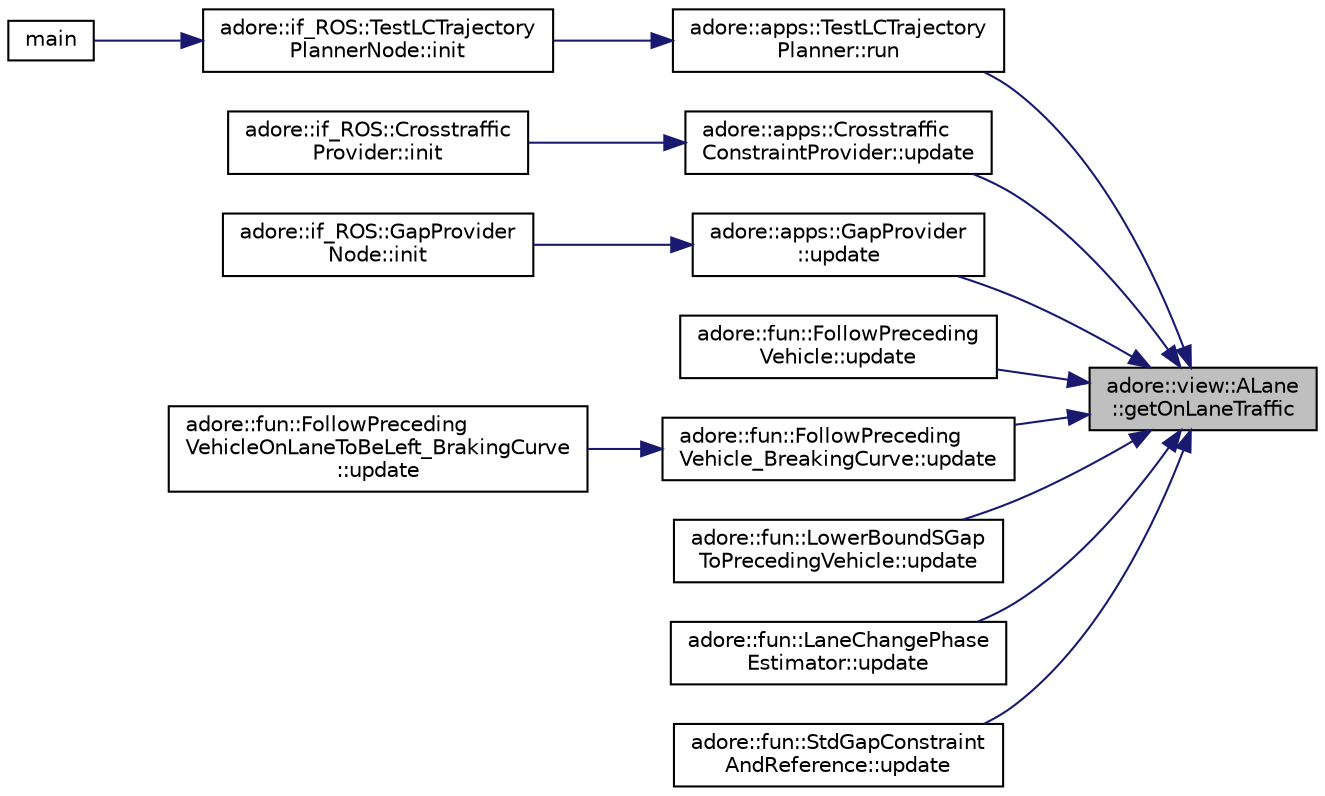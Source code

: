 digraph "adore::view::ALane::getOnLaneTraffic"
{
 // LATEX_PDF_SIZE
  edge [fontname="Helvetica",fontsize="10",labelfontname="Helvetica",labelfontsize="10"];
  node [fontname="Helvetica",fontsize="10",shape=record];
  rankdir="RL";
  Node1 [label="adore::view::ALane\l::getOnLaneTraffic",height=0.2,width=0.4,color="black", fillcolor="grey75", style="filled", fontcolor="black",tooltip=" "];
  Node1 -> Node2 [dir="back",color="midnightblue",fontsize="10",style="solid",fontname="Helvetica"];
  Node2 [label="adore::apps::TestLCTrajectory\lPlanner::run",height=0.2,width=0.4,color="black", fillcolor="white", style="filled",URL="$classadore_1_1apps_1_1TestLCTrajectoryPlanner.html#ac2912d7058c947a47405a0ce64e5609f",tooltip=" "];
  Node2 -> Node3 [dir="back",color="midnightblue",fontsize="10",style="solid",fontname="Helvetica"];
  Node3 [label="adore::if_ROS::TestLCTrajectory\lPlannerNode::init",height=0.2,width=0.4,color="black", fillcolor="white", style="filled",URL="$classadore_1_1if__ROS_1_1TestLCTrajectoryPlannerNode.html#aadf9b829e6afee6af3219321b72d4d3c",tooltip=" "];
  Node3 -> Node4 [dir="back",color="midnightblue",fontsize="10",style="solid",fontname="Helvetica"];
  Node4 [label="main",height=0.2,width=0.4,color="black", fillcolor="white", style="filled",URL="$test__lc__trajectory__planner__node_8cpp.html#a3c04138a5bfe5d72780bb7e82a18e627",tooltip=" "];
  Node1 -> Node5 [dir="back",color="midnightblue",fontsize="10",style="solid",fontname="Helvetica"];
  Node5 [label="adore::apps::Crosstraffic\lConstraintProvider::update",height=0.2,width=0.4,color="black", fillcolor="white", style="filled",URL="$classadore_1_1apps_1_1CrosstrafficConstraintProvider.html#a0f7c175bc04bbe6607282bc99f5f4898",tooltip="update data, views and recompute constraints"];
  Node5 -> Node6 [dir="back",color="midnightblue",fontsize="10",style="solid",fontname="Helvetica"];
  Node6 [label="adore::if_ROS::Crosstraffic\lProvider::init",height=0.2,width=0.4,color="black", fillcolor="white", style="filled",URL="$classadore_1_1if__ROS_1_1CrosstrafficProvider.html#ac4aae75f5a431b7f494f958d366b9161",tooltip=" "];
  Node1 -> Node7 [dir="back",color="midnightblue",fontsize="10",style="solid",fontname="Helvetica"];
  Node7 [label="adore::apps::GapProvider\l::update",height=0.2,width=0.4,color="black", fillcolor="white", style="filled",URL="$classadore_1_1apps_1_1GapProvider.html#a9473de599ded969161b0e8dc87b60a65",tooltip=" "];
  Node7 -> Node8 [dir="back",color="midnightblue",fontsize="10",style="solid",fontname="Helvetica"];
  Node8 [label="adore::if_ROS::GapProvider\lNode::init",height=0.2,width=0.4,color="black", fillcolor="white", style="filled",URL="$classadore_1_1if__ROS_1_1GapProviderNode.html#a0401f80cea2b23b6e9dcd5a272116bae",tooltip=" "];
  Node1 -> Node9 [dir="back",color="midnightblue",fontsize="10",style="solid",fontname="Helvetica"];
  Node9 [label="adore::fun::FollowPreceding\lVehicle::update",height=0.2,width=0.4,color="black", fillcolor="white", style="filled",URL="$classadore_1_1fun_1_1FollowPrecedingVehicle.html#a3c1acda308b6d477e3ce8b53ee228c1c",tooltip=" "];
  Node1 -> Node10 [dir="back",color="midnightblue",fontsize="10",style="solid",fontname="Helvetica"];
  Node10 [label="adore::fun::FollowPreceding\lVehicle_BreakingCurve::update",height=0.2,width=0.4,color="black", fillcolor="white", style="filled",URL="$classadore_1_1fun_1_1FollowPrecedingVehicle__BreakingCurve.html#a91aa6a1f4ef079d2b8fd12cd673123a8",tooltip=" "];
  Node10 -> Node11 [dir="back",color="midnightblue",fontsize="10",style="solid",fontname="Helvetica"];
  Node11 [label="adore::fun::FollowPreceding\lVehicleOnLaneToBeLeft_BrakingCurve\l::update",height=0.2,width=0.4,color="black", fillcolor="white", style="filled",URL="$classadore_1_1fun_1_1FollowPrecedingVehicleOnLaneToBeLeft__BrakingCurve.html#ade6b870a54e25d90654e1580a4af98dc",tooltip=" "];
  Node1 -> Node12 [dir="back",color="midnightblue",fontsize="10",style="solid",fontname="Helvetica"];
  Node12 [label="adore::fun::LowerBoundSGap\lToPrecedingVehicle::update",height=0.2,width=0.4,color="black", fillcolor="white", style="filled",URL="$classadore_1_1fun_1_1LowerBoundSGapToPrecedingVehicle.html#a805b104c672475c3d3f37e38c41d0c2b",tooltip=" "];
  Node1 -> Node13 [dir="back",color="midnightblue",fontsize="10",style="solid",fontname="Helvetica"];
  Node13 [label="adore::fun::LaneChangePhase\lEstimator::update",height=0.2,width=0.4,color="black", fillcolor="white", style="filled",URL="$classadore_1_1fun_1_1LaneChangePhaseEstimator.html#a241ca4c1f1cafe5cceb867b7304c0061",tooltip=" "];
  Node1 -> Node14 [dir="back",color="midnightblue",fontsize="10",style="solid",fontname="Helvetica"];
  Node14 [label="adore::fun::StdGapConstraint\lAndReference::update",height=0.2,width=0.4,color="black", fillcolor="white", style="filled",URL="$classadore_1_1fun_1_1StdGapConstraintAndReference.html#a2c6bdbb384aac8612a88b0a529eb7842",tooltip="update update all constraints and references"];
}
